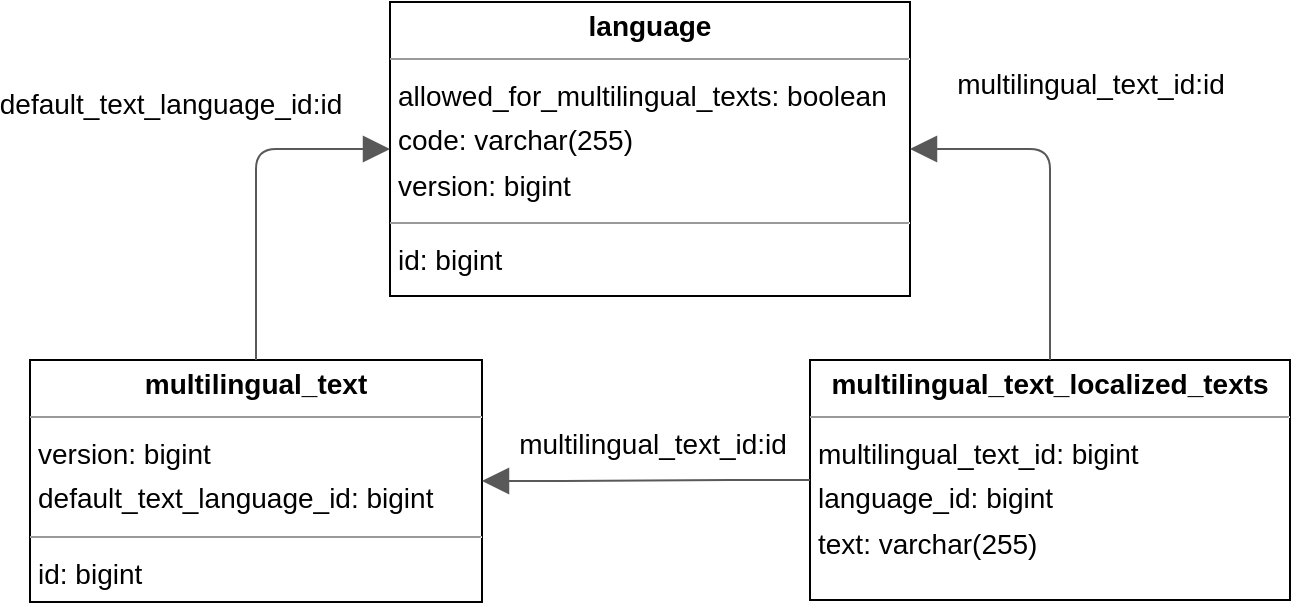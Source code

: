 <mxfile version="20.7.4" type="device"><diagram id="L6oGEGY5JxSK8c-k2YyW" name="Page-1"><mxGraphModel dx="2618" dy="827" grid="1" gridSize="10" guides="1" tooltips="1" connect="1" arrows="1" fold="1" page="0" pageScale="1" pageWidth="1169" pageHeight="827" background="none" math="0" shadow="0"><root><mxCell id="0"/><mxCell id="1" parent="0"/><mxCell id="node1" value="&lt;p style=&quot;margin:0px;margin-top:4px;text-align:center;&quot;&gt;&lt;b&gt;language&lt;/b&gt;&lt;/p&gt;&lt;hr size=&quot;1&quot;/&gt;&lt;p style=&quot;margin:0 0 0 4px;line-height:1.6;&quot;&gt; allowed_for_multilingual_texts: boolean&lt;br/&gt; code: varchar(255)&lt;br/&gt; version: bigint&lt;/p&gt;&lt;hr size=&quot;1&quot;/&gt;&lt;p style=&quot;margin:0 0 0 4px;line-height:1.6;&quot;&gt; id: bigint&lt;/p&gt;" style="verticalAlign=top;align=left;overflow=fill;fontSize=14;fontFamily=Helvetica;html=1;rounded=0;shadow=0;comic=0;labelBackgroundColor=none;strokeWidth=1;" parent="1" vertex="1"><mxGeometry x="-740" y="270" width="260" height="147" as="geometry"/></mxCell><mxCell id="node2" value="&lt;p style=&quot;margin:0px;margin-top:4px;text-align:center;&quot;&gt;&lt;b&gt;multilingual_text&lt;/b&gt;&lt;/p&gt;&lt;hr size=&quot;1&quot;/&gt;&lt;p style=&quot;margin:0 0 0 4px;line-height:1.6;&quot;&gt; version: bigint&lt;br/&gt; default_text_language_id: bigint&lt;/p&gt;&lt;hr size=&quot;1&quot;/&gt;&lt;p style=&quot;margin:0 0 0 4px;line-height:1.6;&quot;&gt; id: bigint&lt;/p&gt;" style="verticalAlign=top;align=left;overflow=fill;fontSize=14;fontFamily=Helvetica;html=1;rounded=0;shadow=0;comic=0;labelBackgroundColor=none;strokeWidth=1;" parent="1" vertex="1"><mxGeometry x="-920" y="449" width="226" height="121" as="geometry"/></mxCell><mxCell id="node0" value="&lt;p style=&quot;margin:0px;margin-top:4px;text-align:center;&quot;&gt;&lt;b&gt;multilingual_text_localized_texts&lt;/b&gt;&lt;/p&gt;&lt;hr size=&quot;1&quot;/&gt;&lt;p style=&quot;margin:0 0 0 4px;line-height:1.6;&quot;&gt; multilingual_text_id: bigint&lt;br/&gt; language_id: bigint&lt;br/&gt; text: varchar(255)&lt;/p&gt;" style="verticalAlign=top;align=left;overflow=fill;fontSize=14;fontFamily=Helvetica;html=1;rounded=0;shadow=0;comic=0;labelBackgroundColor=none;strokeWidth=1;" parent="1" vertex="1"><mxGeometry x="-530" y="449" width="240" height="120" as="geometry"/></mxCell><mxCell id="CSYgO5M2UTiDHlwqmbZh-5" value="" style="edgeStyle=entityRelationEdgeStyle;fontSize=12;html=1;endArrow=none;startArrow=block;rounded=1;exitX=1;exitY=0.5;exitDx=0;exitDy=0;entryX=0;entryY=0.5;entryDx=0;entryDy=0;endSize=11;startSize=11;strokeColor=#595959;startFill=1;endFill=0;" parent="1" source="node2" target="node0" edge="1"><mxGeometry width="100" height="100" relative="1" as="geometry"><mxPoint x="-580" y="640" as="sourcePoint"/><mxPoint x="-480" y="540" as="targetPoint"/></mxGeometry></mxCell><mxCell id="CSYgO5M2UTiDHlwqmbZh-6" value="&lt;span style=&quot;text-align: left;&quot;&gt;multilingual_text_id:id&lt;/span&gt;" style="edgeLabel;html=1;align=center;verticalAlign=middle;resizable=0;points=[];fontSize=14;" parent="CSYgO5M2UTiDHlwqmbZh-5" vertex="1" connectable="0"><mxGeometry x="-0.214" y="-3" relative="1" as="geometry"><mxPoint x="20" y="-22" as="offset"/></mxGeometry></mxCell><mxCell id="CSYgO5M2UTiDHlwqmbZh-7" value="" style="edgeStyle=orthogonalEdgeStyle;fontSize=12;html=1;endArrow=none;startArrow=block;rounded=1;exitX=0;exitY=0.5;exitDx=0;exitDy=0;entryX=0.5;entryY=0;entryDx=0;entryDy=0;strokeWidth=1;endSize=11;startSize=11;sourcePerimeterSpacing=0;targetPerimeterSpacing=0;startFill=1;endFill=0;strokeColor=#595959;" parent="1" source="node1" target="node2" edge="1"><mxGeometry width="100" height="100" relative="1" as="geometry"><mxPoint x="-670" y="550" as="sourcePoint"/><mxPoint x="-830" y="410" as="targetPoint"/></mxGeometry></mxCell><mxCell id="CSYgO5M2UTiDHlwqmbZh-8" value="&lt;span style=&quot;text-align: left;&quot;&gt;default_text_language_id:id&lt;/span&gt;" style="edgeLabel;html=1;align=center;verticalAlign=middle;resizable=0;points=[];fontSize=14;" parent="CSYgO5M2UTiDHlwqmbZh-7" vertex="1" connectable="0"><mxGeometry x="0.288" y="14" relative="1" as="geometry"><mxPoint x="-57" y="-67" as="offset"/></mxGeometry></mxCell><mxCell id="CSYgO5M2UTiDHlwqmbZh-12" value="" style="edgeStyle=orthogonalEdgeStyle;fontSize=12;html=1;endArrow=none;startArrow=block;rounded=1;exitX=1;exitY=0.5;exitDx=0;exitDy=0;entryX=0.5;entryY=0;entryDx=0;entryDy=0;strokeWidth=1;endSize=11;startSize=11;sourcePerimeterSpacing=0;targetPerimeterSpacing=0;strokeColor=#595959;startFill=1;endFill=0;" parent="1" source="node1" target="node0" edge="1"><mxGeometry width="100" height="100" relative="1" as="geometry"><mxPoint x="-720" y="243.5" as="sourcePoint"/><mxPoint x="-819" y="458" as="targetPoint"/></mxGeometry></mxCell><mxCell id="CSYgO5M2UTiDHlwqmbZh-13" value="&lt;span style=&quot;text-align: left;&quot;&gt;multilingual_text_id:id&lt;/span&gt;" style="edgeLabel;html=1;align=center;verticalAlign=middle;resizable=0;points=[];fontSize=14;" parent="CSYgO5M2UTiDHlwqmbZh-12" vertex="1" connectable="0"><mxGeometry x="0.288" y="14" relative="1" as="geometry"><mxPoint x="6" y="-76" as="offset"/></mxGeometry></mxCell></root></mxGraphModel></diagram></mxfile>